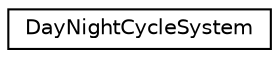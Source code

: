 digraph "Graphical Class Hierarchy"
{
 // INTERACTIVE_SVG=YES
 // LATEX_PDF_SIZE
  edge [fontname="Helvetica",fontsize="10",labelfontname="Helvetica",labelfontsize="10"];
  node [fontname="Helvetica",fontsize="10",shape=record];
  rankdir="LR";
  Node0 [label="DayNightCycleSystem",height=0.2,width=0.4,color="black", fillcolor="white", style="filled",URL="$d0/d9a/class_day_night_cycle_system.html",tooltip=" "];
}
